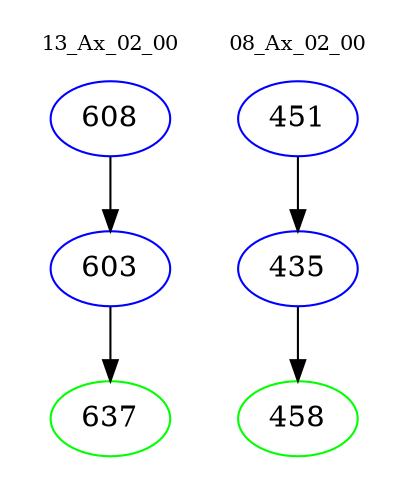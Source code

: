 digraph{
subgraph cluster_0 {
color = white
label = "13_Ax_02_00";
fontsize=10;
T0_608 [label="608", color="blue"]
T0_608 -> T0_603 [color="black"]
T0_603 [label="603", color="blue"]
T0_603 -> T0_637 [color="black"]
T0_637 [label="637", color="green"]
}
subgraph cluster_1 {
color = white
label = "08_Ax_02_00";
fontsize=10;
T1_451 [label="451", color="blue"]
T1_451 -> T1_435 [color="black"]
T1_435 [label="435", color="blue"]
T1_435 -> T1_458 [color="black"]
T1_458 [label="458", color="green"]
}
}
